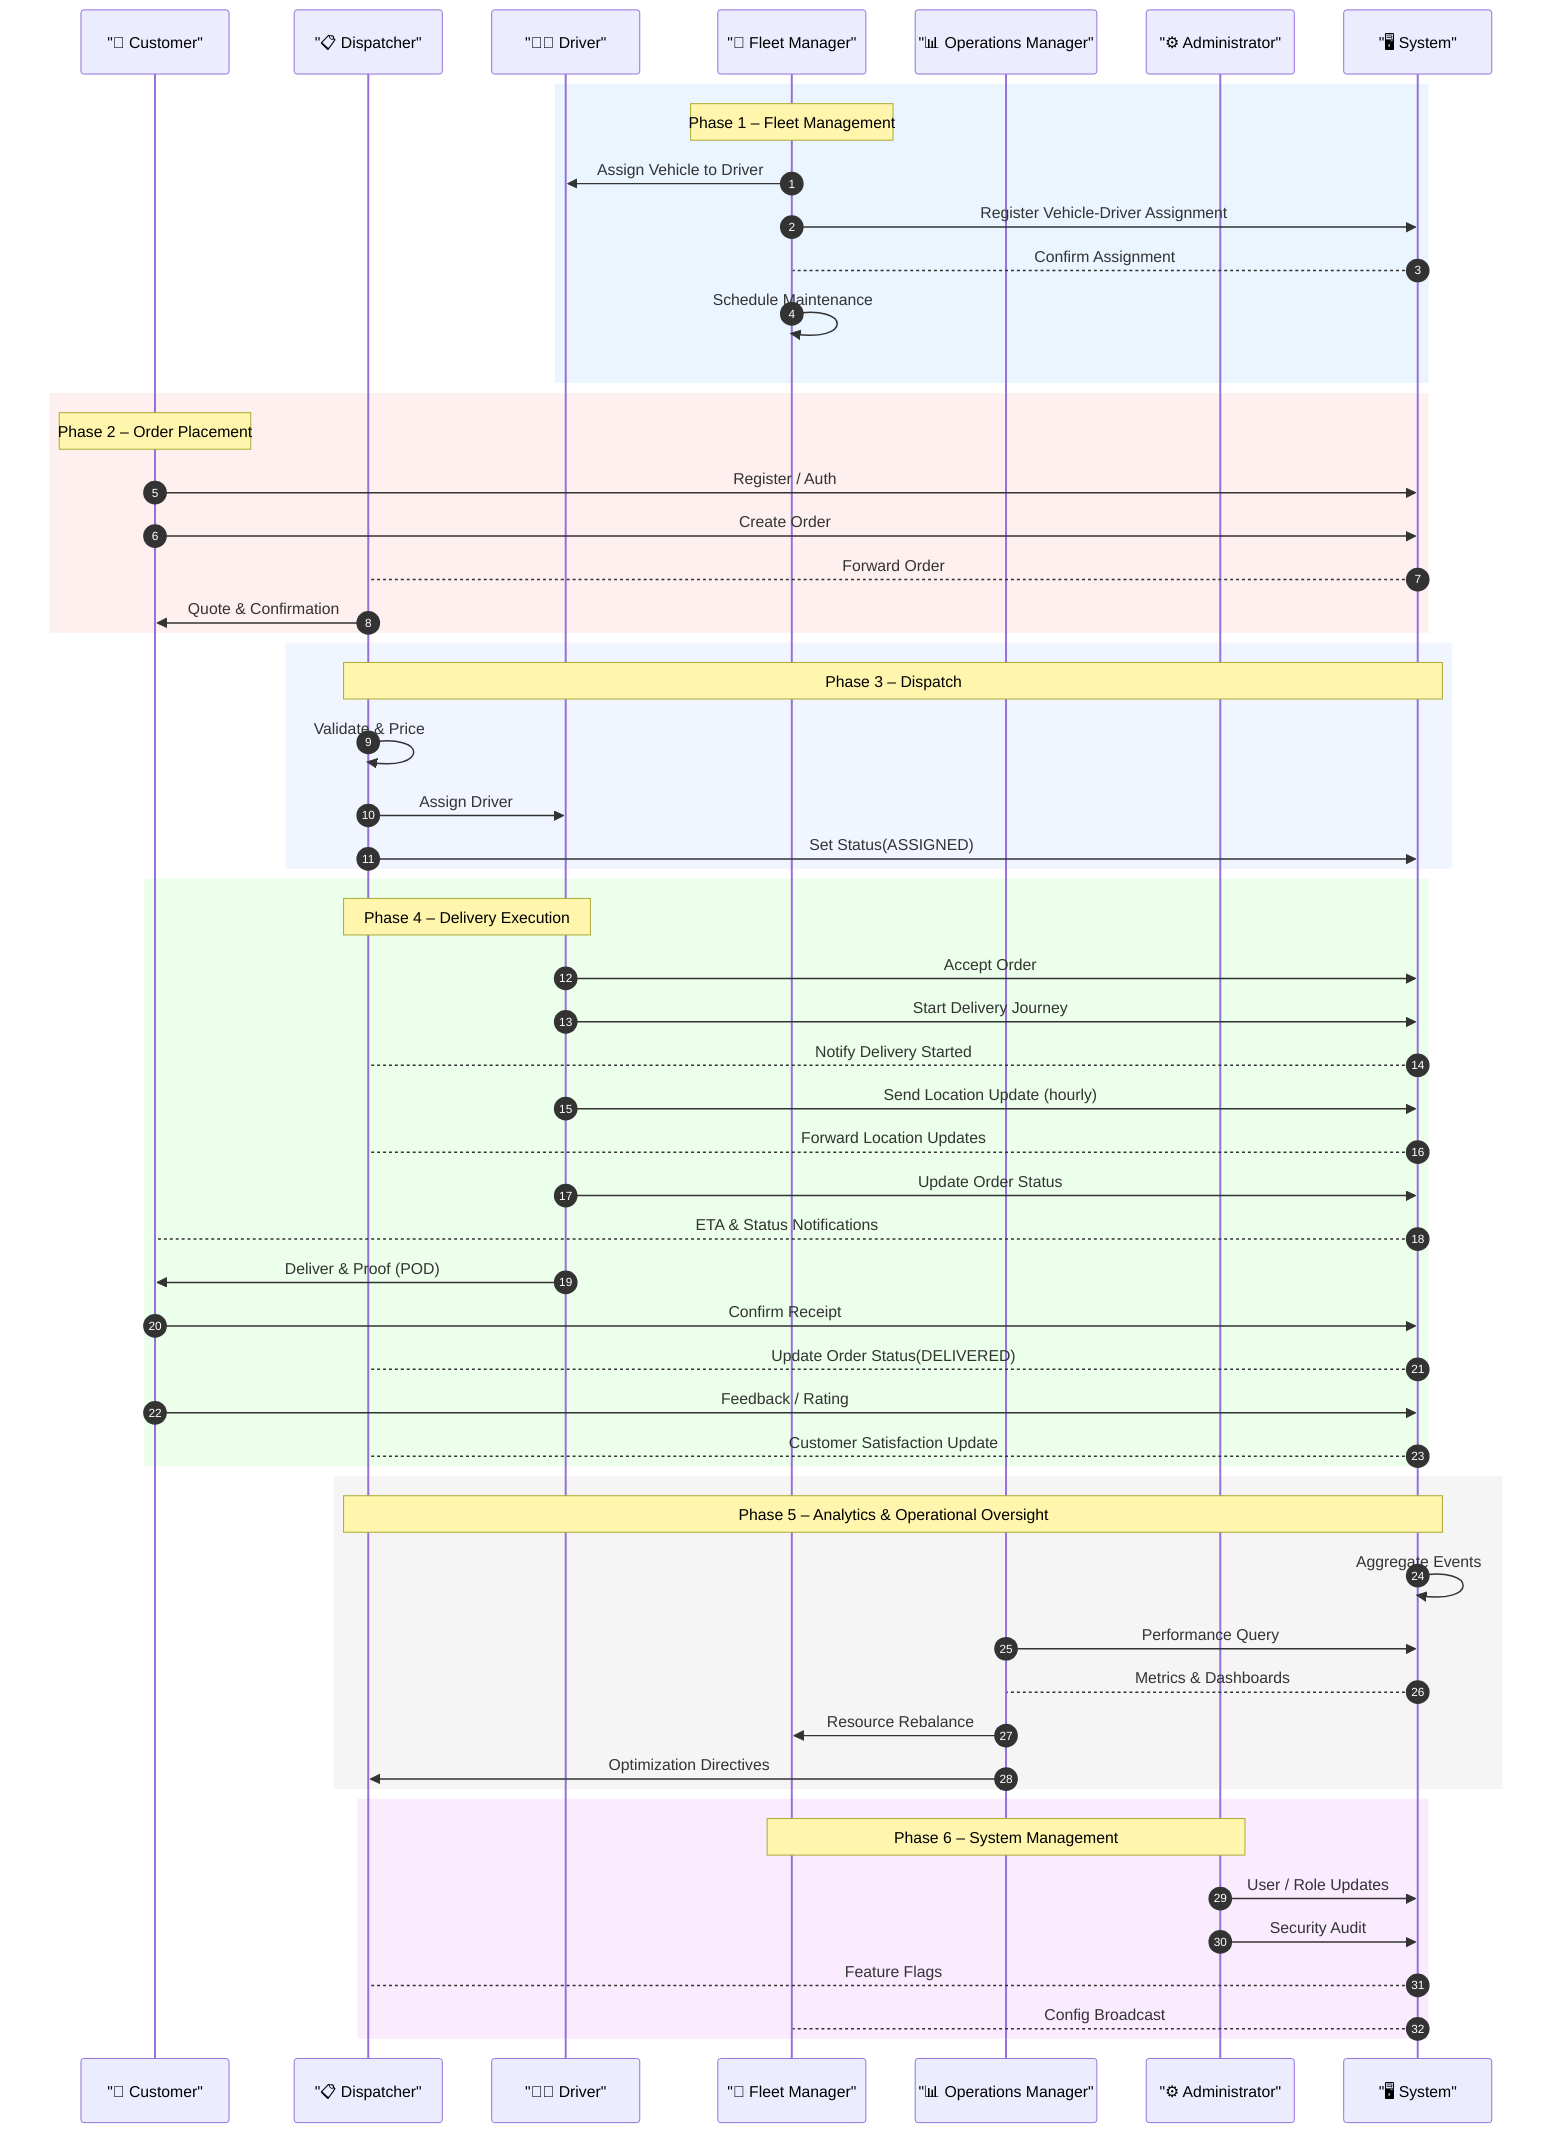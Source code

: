 %% KTC Logistics Workflow - Phased Sequence Diagram
sequenceDiagram
    autonumber
    participant CU as "👤 Customer"
    participant DI as "📋 Dispatcher"
    participant DR as "🧑‍✈️ Driver"
    participant FM as "🚚 Fleet Manager"
    participant OP as "📊 Operations Manager"
    participant AD as "⚙️ Administrator"
    participant SY as "🖥️ System"

    rect rgb(235,245,255)
        note over FM,FM: Phase 1 – Fleet Management
        FM->>DR: Assign Vehicle to Driver
        FM->>SY: Register Vehicle-Driver Assignment
        SY-->FM: Confirm Assignment
        FM->>FM: Schedule Maintenance
    end

    rect rgb(255,240,240)
        note over CU,CU: Phase 2 – Order Placement
        CU->>SY: Register / Auth
        CU->>SY: Create Order
        SY-->DI: Forward Order
        DI->>CU: Quote & Confirmation
    end

    rect rgb(240,245,255)
        note over DI,SY: Phase 3 – Dispatch
        DI->>DI: Validate & Price
        DI->>DR: Assign Driver
        DI->>SY: Set Status(ASSIGNED)
    end

    rect rgb(235,255,235)
        note over DR,DI: Phase 4 – Delivery Execution
        DR->>SY: Accept Order
        DR->>SY: Start Delivery Journey
        SY-->DI: Notify Delivery Started
        DR->>SY: Send Location Update (hourly)
        SY-->DI: Forward Location Updates
        DR->>SY: Update Order Status
        SY-->CU: ETA & Status Notifications
        DR->>CU: Deliver & Proof (POD)
        CU->>SY: Confirm Receipt
        SY-->DI: Update Order Status(DELIVERED)
        CU->>SY: Feedback / Rating
        SY-->DI: Customer Satisfaction Update
    end

    rect rgb(245,245,245)
        note over SY,DI: Phase 5 – Analytics & Operational Oversight
        SY->>SY: Aggregate Events
        OP->>SY: Performance Query
        SY-->OP: Metrics & Dashboards
        OP->>FM: Resource Rebalance
        OP->>DI: Optimization Directives
    end

    rect rgb(250,235,255)
        note over AD,FM: Phase 6 – System Management
        AD->>SY: User / Role Updates
        AD->>SY: Security Audit
        SY-->DI: Feature Flags
        SY-->FM: Config Broadcast
    end